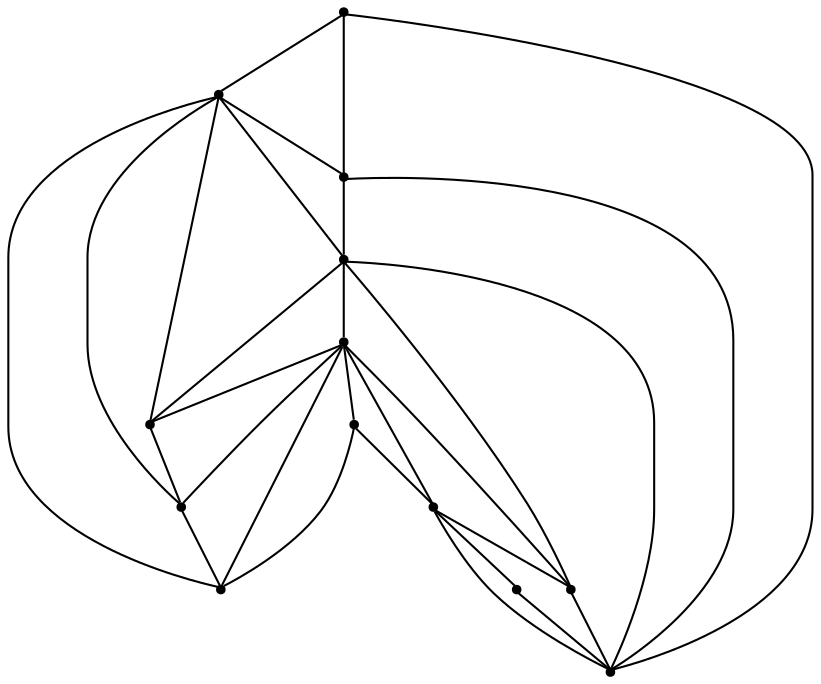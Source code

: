 graph {
  node [shape=point,comment="{\"directed\":false,\"doi\":\"10.1007/978-3-642-36763-2_19\",\"figure\":\"3\"}"]

  v0 [pos="1007.4148075745185,1192.3818299856002"]
  v1 [pos="855.3051624526689,1237.6391745254482"]
  v2 [pos="1006.0388079229232,1074.9251204164184"]
  v3 [pos="932.6109313838641,1164.8146054671197"]
  v4 [pos="845.0478030486424,986.9107387431561"]
  v5 [pos="959.8805633564896,1000.1003054329431"]
  v6 [pos="857.0564173844745,1155.688356256252"]
  v7 [pos="886.8278784734835,1071.8619259000727"]
  v8 [pos="778.6874251593499,1125.558253057484"]
  v9 [pos="723.9604699498365,1192.3818299856002"]
  v10 [pos="754.5450477701253,998.9750399226623"]
  v11 [pos="687.7468720539206,1047.7330691862885"]
  v12 [pos="676.1760555450006,1125.558253057484"]

  v0 -- v1 [id="-1",pos="1007.4148075745185,1192.3818299856002 855.3051624526689,1237.6391745254482 855.3051624526689,1237.6391745254482 855.3051624526689,1237.6391745254482"]
  v12 -- v8 [id="-2",pos="676.1760555450006,1125.558253057484 778.6874251593499,1125.558253057484 778.6874251593499,1125.558253057484 778.6874251593499,1125.558253057484"]
  v12 -- v11 [id="-3",pos="676.1760555450006,1125.558253057484 687.7468720539206,1047.7330691862885 687.7468720539206,1047.7330691862885 687.7468720539206,1047.7330691862885"]
  v1 -- v12 [id="-4",pos="855.3051624526689,1237.6391745254482 681.1702814964367,1234.0634551439994 681.1702814964367,1234.0634551439994 681.1702814964367,1234.0634551439994 676.1760555450006,1125.558253057484 676.1760555450006,1125.558253057484 676.1760555450006,1125.558253057484"]
  v1 -- v11 [id="-5",pos="855.3051624526689,1237.6391745254482 1809.0959077737275,1234.0634551439994 1809.0959077737275,1234.0634551439994 1809.0959077737275,1234.0634551439994 1809.0959077737275,640.2747840102422 1809.0959077737275,640.2747840102422 1809.0959077737275,640.2747840102422 681.1702814964367,640.2747840102422 681.1702814964367,640.2747840102422 681.1702814964367,640.2747840102422 687.7468720539206,1047.7330691862885 687.7468720539206,1047.7330691862885 687.7468720539206,1047.7330691862885"]
  v11 -- v8 [id="-18",pos="687.7468720539206,1047.7330691862885 778.6874251593499,1125.558253057484 778.6874251593499,1125.558253057484 778.6874251593499,1125.558253057484"]
  v9 -- v12 [id="-19",pos="723.9604699498365,1192.3818299856002 676.1760555450006,1125.558253057484 676.1760555450006,1125.558253057484 676.1760555450006,1125.558253057484"]
  v9 -- v6 [id="-20",pos="723.9604699498365,1192.3818299856002 857.0564173844745,1155.688356256252 857.0564173844745,1155.688356256252 857.0564173844745,1155.688356256252"]
  v10 -- v11 [id="-22",pos="754.5450477701253,998.9750399226623 687.7468720539206,1047.7330691862885 687.7468720539206,1047.7330691862885 687.7468720539206,1047.7330691862885"]
  v10 -- v4 [id="-23",pos="754.5450477701253,998.9750399226623 845.0478030486424,986.9107387431561 845.0478030486424,986.9107387431561 845.0478030486424,986.9107387431561"]
  v2 -- v3 [id="-24",pos="1006.0388079229232,1074.9251204164184 932.6109313838641,1164.8146054671197 932.6109313838641,1164.8146054671197 932.6109313838641,1164.8146054671197"]
  v8 -- v4 [id="-25",pos="778.6874251593499,1125.558253057484 845.0478030486424,986.9107387431561 845.0478030486424,986.9107387431561 845.0478030486424,986.9107387431561"]
  v8 -- v9 [id="-26",pos="778.6874251593499,1125.558253057484 723.9604699498365,1192.3818299856002 723.9604699498365,1192.3818299856002 723.9604699498365,1192.3818299856002"]
  v8 -- v7 [id="-27",pos="778.6874251593499,1125.558253057484 886.8278784734835,1071.8619259000727 886.8278784734835,1071.8619259000727 886.8278784734835,1071.8619259000727"]
  v8 -- v10 [id="-28",pos="778.6874251593499,1125.558253057484 754.5450477701253,998.9750399226623 754.5450477701253,998.9750399226623 754.5450477701253,998.9750399226623"]
  v2 -- v0 [id="-29",pos="1006.0388079229232,1074.9251204164184 1007.4148075745185,1192.3818299856002 1007.4148075745185,1192.3818299856002 1007.4148075745185,1192.3818299856002"]
  v2 -- v4 [id="-30",pos="1006.0388079229232,1074.9251204164184 845.0478030486424,986.9107387431561 845.0478030486424,986.9107387431561 845.0478030486424,986.9107387431561"]
  v5 -- v2 [id="-31",pos="959.8805633564896,1000.1003054329431 1006.0388079229232,1074.9251204164184 1006.0388079229232,1074.9251204164184 1006.0388079229232,1074.9251204164184"]
  v3 -- v0 [id="-32",pos="932.6109313838641,1164.8146054671197 1007.4148075745185,1192.3818299856002 1007.4148075745185,1192.3818299856002 1007.4148075745185,1192.3818299856002"]
  v4 -- v7 [id="-33",pos="845.0478030486424,986.9107387431561 886.8278784734835,1071.8619259000727 886.8278784734835,1071.8619259000727 886.8278784734835,1071.8619259000727"]
  v4 -- v5 [id="-34",pos="845.0478030486424,986.9107387431561 959.8805633564896,1000.1003054329431 959.8805633564896,1000.1003054329431 959.8805633564896,1000.1003054329431"]
  v6 -- v2 [id="-35",pos="857.0564173844745,1155.688356256252 1006.0388079229232,1074.9251204164184 1006.0388079229232,1074.9251204164184 1006.0388079229232,1074.9251204164184"]
  v1 -- v9 [id="-36",pos="855.3051624526689,1237.6391745254482 723.9604699498365,1192.3818299856002 723.9604699498365,1192.3818299856002 723.9604699498365,1192.3818299856002"]
  v1 -- v3 [id="-37",pos="855.3051624526689,1237.6391745254482 932.6109313838641,1164.8146054671197 932.6109313838641,1164.8146054671197 932.6109313838641,1164.8146054671197"]
  v6 -- v1 [id="-38",pos="857.0564173844745,1155.688356256252 855.3051624526689,1237.6391745254482 855.3051624526689,1237.6391745254482 855.3051624526689,1237.6391745254482"]
  v6 -- v8 [id="-39",pos="857.0564173844745,1155.688356256252 778.6874251593499,1125.558253057484 778.6874251593499,1125.558253057484 778.6874251593499,1125.558253057484"]
  v3 -- v6 [id="-40",pos="932.6109313838641,1164.8146054671197 857.0564173844745,1155.688356256252 857.0564173844745,1155.688356256252 857.0564173844745,1155.688356256252"]
  v7 -- v2 [id="-41",pos="886.8278784734835,1071.8619259000727 1006.0388079229232,1074.9251204164184 1006.0388079229232,1074.9251204164184 1006.0388079229232,1074.9251204164184"]
  v7 -- v6 [id="-42",pos="886.8278784734835,1071.8619259000727 857.0564173844745,1155.688356256252 857.0564173844745,1155.688356256252 857.0564173844745,1155.688356256252"]
}